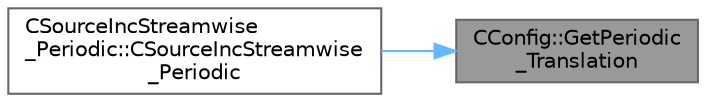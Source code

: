 digraph "CConfig::GetPeriodic_Translation"
{
 // LATEX_PDF_SIZE
  bgcolor="transparent";
  edge [fontname=Helvetica,fontsize=10,labelfontname=Helvetica,labelfontsize=10];
  node [fontname=Helvetica,fontsize=10,shape=box,height=0.2,width=0.4];
  rankdir="RL";
  Node1 [id="Node000001",label="CConfig::GetPeriodic\l_Translation",height=0.2,width=0.4,color="gray40", fillcolor="grey60", style="filled", fontcolor="black",tooltip="Get the translation vector for a periodic transformation."];
  Node1 -> Node2 [id="edge1_Node000001_Node000002",dir="back",color="steelblue1",style="solid",tooltip=" "];
  Node2 [id="Node000002",label="CSourceIncStreamwise\l_Periodic::CSourceIncStreamwise\l_Periodic",height=0.2,width=0.4,color="grey40", fillcolor="white", style="filled",URL="$classCSourceIncStreamwise__Periodic.html#a46d37edfeb8bbd9e1de96f2c81740ca3",tooltip="Constructor of the class."];
}
